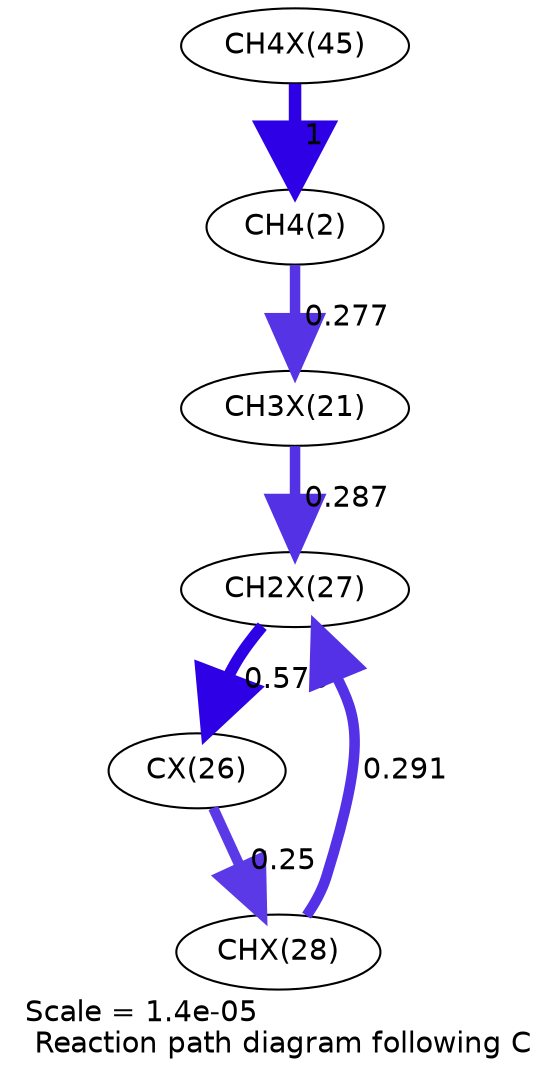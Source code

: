 digraph reaction_paths {
center=1;
s116 -> s4[fontname="Helvetica", penwidth=6, arrowsize=3, color="0.7, 1.5, 0.9"
, label=" 1"];
s4 -> s108[fontname="Helvetica", penwidth=5.03, arrowsize=2.51, color="0.7, 0.777, 0.9"
, label=" 0.277"];
s108 -> s114[fontname="Helvetica", penwidth=5.06, arrowsize=2.53, color="0.7, 0.787, 0.9"
, label=" 0.287"];
s115 -> s114[fontname="Helvetica", penwidth=5.07, arrowsize=2.53, color="0.7, 0.791, 0.9"
, label=" 0.291"];
s114 -> s113[fontname="Helvetica", penwidth=5.59, arrowsize=2.79, color="0.7, 1.08, 0.9"
, label=" 0.578"];
s113 -> s115[fontname="Helvetica", penwidth=4.95, arrowsize=2.48, color="0.7, 0.75, 0.9"
, label=" 0.25"];
s4 [ fontname="Helvetica", label="CH4(2)"];
s108 [ fontname="Helvetica", label="CH3X(21)"];
s113 [ fontname="Helvetica", label="CX(26)"];
s114 [ fontname="Helvetica", label="CH2X(27)"];
s115 [ fontname="Helvetica", label="CHX(28)"];
s116 [ fontname="Helvetica", label="CH4X(45)"];
 label = "Scale = 1.4e-05\l Reaction path diagram following C";
 fontname = "Helvetica";
}
